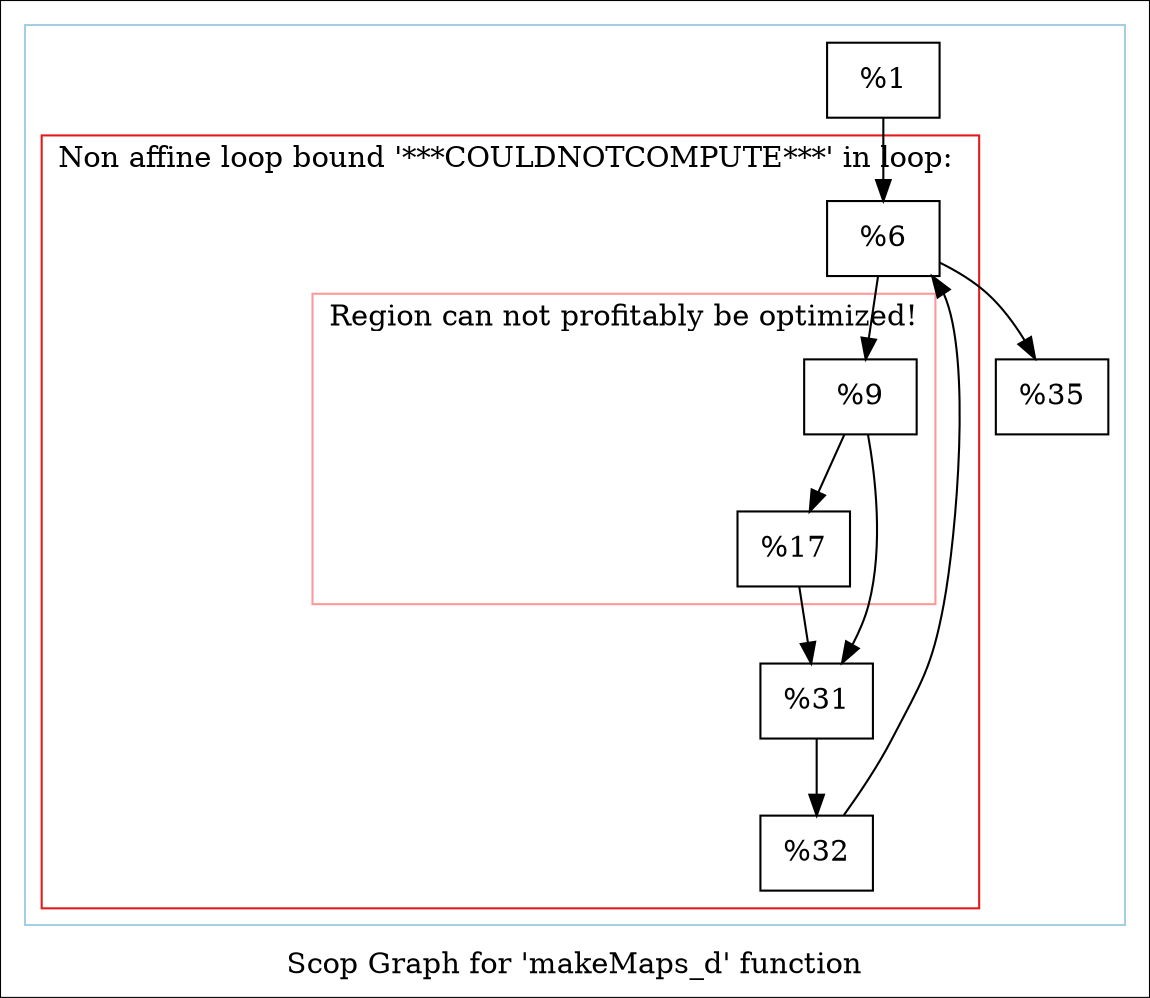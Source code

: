 digraph "Scop Graph for 'makeMaps_d' function" {
	label="Scop Graph for 'makeMaps_d' function";

	Node0x19755e0 [shape=record,label="{%1}"];
	Node0x19755e0 -> Node0x1975600;
	Node0x1975600 [shape=record,label="{%6}"];
	Node0x1975600 -> Node0x1975620;
	Node0x1975600 -> Node0x1966450;
	Node0x1975620 [shape=record,label="{%9}"];
	Node0x1975620 -> Node0x19f2480;
	Node0x1975620 -> Node0x1959be0;
	Node0x19f2480 [shape=record,label="{%17}"];
	Node0x19f2480 -> Node0x1959be0;
	Node0x1959be0 [shape=record,label="{%31}"];
	Node0x1959be0 -> Node0x1959c40;
	Node0x1959c40 [shape=record,label="{%32}"];
	Node0x1959c40 -> Node0x1975600[constraint=false];
	Node0x1966450 [shape=record,label="{%35}"];
	colorscheme = "paired12"
        subgraph cluster_0x1902470 {
          label = "";
          style = solid;
          color = 1
          subgraph cluster_0x192ad10 {
            label = "Non affine loop bound '***COULDNOTCOMPUTE***' in loop: ";
            style = solid;
            color = 6
            subgraph cluster_0x15831c0 {
              label = "Region can not profitably be optimized!";
              style = solid;
              color = 5
              Node0x1975620;
              Node0x19f2480;
            }
            Node0x1975600;
            Node0x1959be0;
            Node0x1959c40;
          }
          Node0x19755e0;
          Node0x1966450;
        }
}
